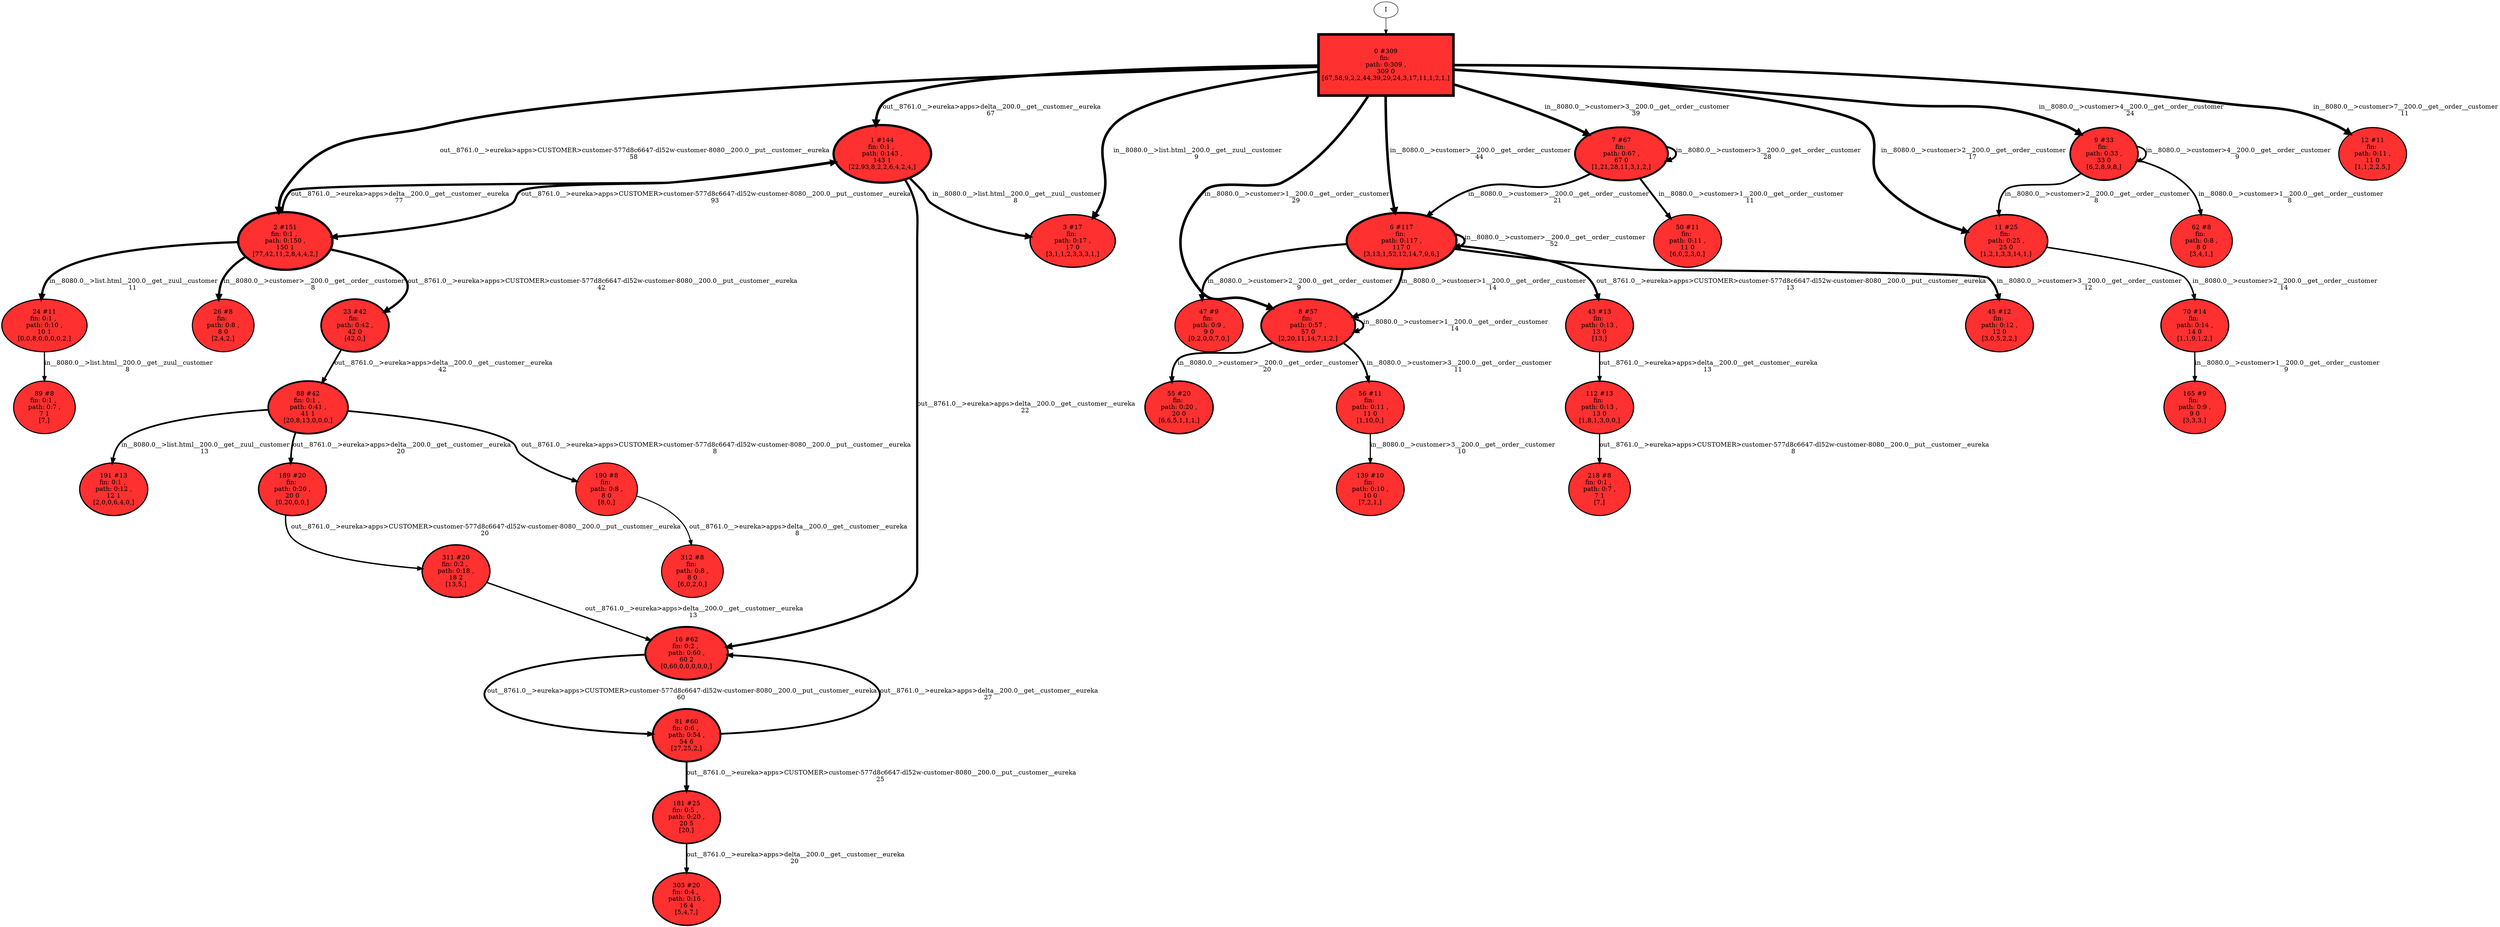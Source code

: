 // produced with flexfringe // 
digraph DFA {
	0 [label="root" shape=box];
		I -> 0;
	0 [ label="0 #309
fin: 
 path: 0:309 , 
309 0
[67,58,9,2,2,44,39,29,24,3,17,11,1,2,1,]" , style=filled, fillcolor="firebrick1", width=1.90755, height=1.90755, penwidth=5.73657];
		0 -> 1 [label="out__8761.0__>eureka>apps>delta__200.0__get__customer__eureka
67 " , penwidth=5.73657 ];
		0 -> 2 [label="out__8761.0__>eureka>apps>CUSTOMER>customer-577d8c6647-dl52w-customer-8080__200.0__put__customer__eureka
58 " , penwidth=5.73657 ];
		0 -> 3 [label="in__8080.0__>list.html__200.0__get__zuul__customer
9 " , penwidth=5.73657 ];
		0 -> 6 [label="in__8080.0__>customer>__200.0__get__order__customer
44 " , penwidth=5.73657 ];
		0 -> 7 [label="in__8080.0__>customer>3__200.0__get__order__customer
39 " , penwidth=5.73657 ];
		0 -> 8 [label="in__8080.0__>customer>1__200.0__get__order__customer
29 " , penwidth=5.73657 ];
		0 -> 9 [label="in__8080.0__>customer>4__200.0__get__order__customer
24 " , penwidth=5.73657 ];
		0 -> 11 [label="in__8080.0__>customer>2__200.0__get__order__customer
17 " , penwidth=5.73657 ];
		0 -> 12 [label="in__8080.0__>customer>7__200.0__get__order__customer
11 " , penwidth=5.73657 ];
	1 [ label="1 #144
fin: 0:1 , 
 path: 0:143 , 
143 1
[22,93,8,2,2,6,4,2,4,]" , style=filled, fillcolor="firebrick1", width=1.78787, height=1.78787, penwidth=4.97673];
		1 -> 16 [label="out__8761.0__>eureka>apps>delta__200.0__get__customer__eureka
22 " , penwidth=4.97673 ];
		1 -> 2 [label="out__8761.0__>eureka>apps>CUSTOMER>customer-577d8c6647-dl52w-customer-8080__200.0__put__customer__eureka
93 " , penwidth=4.97673 ];
		1 -> 3 [label="in__8080.0__>list.html__200.0__get__zuul__customer
8 " , penwidth=4.97673 ];
	2 [ label="2 #151
fin: 0:1 , 
 path: 0:150 , 
150 1
[77,42,11,2,8,4,4,2,]" , style=filled, fillcolor="firebrick1", width=1.79573, height=1.79573, penwidth=5.02388];
		2 -> 1 [label="out__8761.0__>eureka>apps>delta__200.0__get__customer__eureka
77 " , penwidth=5.02388 ];
		2 -> 23 [label="out__8761.0__>eureka>apps>CUSTOMER>customer-577d8c6647-dl52w-customer-8080__200.0__put__customer__eureka
42 " , penwidth=5.02388 ];
		2 -> 24 [label="in__8080.0__>list.html__200.0__get__zuul__customer
11 " , penwidth=5.02388 ];
		2 -> 26 [label="in__8080.0__>customer>__200.0__get__order__customer
8 " , penwidth=5.02388 ];
	3 [ label="3 #17
fin: 
 path: 0:17 , 
17 0
[3,1,1,2,3,3,3,1,]" , style=filled, fillcolor="firebrick1", width=1.3585, height=1.3585, penwidth=2.89037];
	6 [ label="6 #117
fin: 
 path: 0:117 , 
117 0
[3,13,1,52,12,14,7,9,6,]" , style=filled, fillcolor="firebrick1", width=1.75279, height=1.75279, penwidth=4.77068];
		6 -> 43 [label="out__8761.0__>eureka>apps>CUSTOMER>customer-577d8c6647-dl52w-customer-8080__200.0__put__customer__eureka
13 " , penwidth=4.77068 ];
		6 -> 6 [label="in__8080.0__>customer>__200.0__get__order__customer
52 " , penwidth=4.77068 ];
		6 -> 45 [label="in__8080.0__>customer>3__200.0__get__order__customer
12 " , penwidth=4.77068 ];
		6 -> 8 [label="in__8080.0__>customer>1__200.0__get__order__customer
14 " , penwidth=4.77068 ];
		6 -> 47 [label="in__8080.0__>customer>2__200.0__get__order__customer
9 " , penwidth=4.77068 ];
	7 [ label="7 #67
fin: 
 path: 0:67 , 
67 0
[1,21,28,11,3,1,2,]" , style=filled, fillcolor="firebrick1", width=1.6524, height=1.6524, penwidth=4.21951];
		7 -> 6 [label="in__8080.0__>customer>__200.0__get__order__customer
21 " , penwidth=4.21951 ];
		7 -> 7 [label="in__8080.0__>customer>3__200.0__get__order__customer
28 " , penwidth=4.21951 ];
		7 -> 50 [label="in__8080.0__>customer>1__200.0__get__order__customer
11 " , penwidth=4.21951 ];
	8 [ label="8 #57
fin: 
 path: 0:57 , 
57 0
[2,20,11,14,7,1,2,]" , style=filled, fillcolor="firebrick1", width=1.62145, height=1.62145, penwidth=4.06044];
		8 -> 55 [label="in__8080.0__>customer>__200.0__get__order__customer
20 " , penwidth=4.06044 ];
		8 -> 56 [label="in__8080.0__>customer>3__200.0__get__order__customer
11 " , penwidth=4.06044 ];
		8 -> 8 [label="in__8080.0__>customer>1__200.0__get__order__customer
14 " , penwidth=4.06044 ];
	9 [ label="9 #33
fin: 
 path: 0:33 , 
33 0
[6,2,8,9,8,]" , style=filled, fillcolor="firebrick1", width=1.50992, height=1.50992, penwidth=3.52636];
		9 -> 62 [label="in__8080.0__>customer>1__200.0__get__order__customer
8 " , penwidth=3.52636 ];
		9 -> 9 [label="in__8080.0__>customer>4__200.0__get__order__customer
9 " , penwidth=3.52636 ];
		9 -> 11 [label="in__8080.0__>customer>2__200.0__get__order__customer
8 " , penwidth=3.52636 ];
	11 [ label="11 #25
fin: 
 path: 0:25 , 
25 0
[1,2,1,3,3,14,1,]" , style=filled, fillcolor="firebrick1", width=1.44882, height=1.44882, penwidth=3.2581];
		11 -> 70 [label="in__8080.0__>customer>2__200.0__get__order__customer
14 " , penwidth=3.2581 ];
	12 [ label="12 #11
fin: 
 path: 0:11 , 
11 0
[1,1,2,2,5,]" , style=filled, fillcolor="firebrick1", width=1.24844, height=1.24844, penwidth=2.48491];
	16 [ label="16 #62
fin: 0:2 , 
 path: 0:60 , 
60 2
[0,60,0,0,0,0,0,]" , style=filled, fillcolor="firebrick1", width=1.63766, height=1.63766, penwidth=4.14313];
		16 -> 81 [label="out__8761.0__>eureka>apps>CUSTOMER>customer-577d8c6647-dl52w-customer-8080__200.0__put__customer__eureka
60 " , penwidth=4.14313 ];
	23 [ label="23 #42
fin: 
 path: 0:42 , 
42 0
[42,0,]" , style=filled, fillcolor="firebrick1", width=1.5605, height=1.5605, penwidth=3.7612];
		23 -> 88 [label="out__8761.0__>eureka>apps>delta__200.0__get__customer__eureka
42 " , penwidth=3.7612 ];
	24 [ label="24 #11
fin: 0:1 , 
 path: 0:10 , 
10 1
[0,0,8,0,0,0,0,2,]" , style=filled, fillcolor="firebrick1", width=1.24844, height=1.24844, penwidth=2.48491];
		24 -> 89 [label="in__8080.0__>list.html__200.0__get__zuul__customer
8 " , penwidth=2.48491 ];
	26 [ label="26 #8
fin: 
 path: 0:8 , 
8 0
[2,4,2,]" , style=filled, fillcolor="firebrick1", width=1.16228, height=1.16228, penwidth=2.19722];
	43 [ label="43 #13
fin: 
 path: 0:13 , 
13 0
[13,]" , style=filled, fillcolor="firebrick1", width=1.29172, height=1.29172, penwidth=2.63906];
		43 -> 112 [label="out__8761.0__>eureka>apps>delta__200.0__get__customer__eureka
13 " , penwidth=2.63906 ];
	45 [ label="45 #12
fin: 
 path: 0:12 , 
12 0
[3,0,5,2,2,]" , style=filled, fillcolor="firebrick1", width=1.27115, height=1.27115, penwidth=2.56495];
	47 [ label="47 #9
fin: 
 path: 0:9 , 
9 0
[0,2,0,0,7,0,]" , style=filled, fillcolor="firebrick1", width=1.19471, height=1.19471, penwidth=2.30259];
	50 [ label="50 #11
fin: 
 path: 0:11 , 
11 0
[6,0,2,3,0,]" , style=filled, fillcolor="firebrick1", width=1.24844, height=1.24844, penwidth=2.48491];
	55 [ label="55 #20
fin: 
 path: 0:20 , 
20 0
[6,6,5,1,1,1,]" , style=filled, fillcolor="firebrick1", width=1.39736, height=1.39736, penwidth=3.04452];
	56 [ label="56 #11
fin: 
 path: 0:11 , 
11 0
[1,10,0,]" , style=filled, fillcolor="firebrick1", width=1.24844, height=1.24844, penwidth=2.48491];
		56 -> 139 [label="in__8080.0__>customer>3__200.0__get__order__customer
10 " , penwidth=2.48491 ];
	62 [ label="62 #8
fin: 
 path: 0:8 , 
8 0
[3,4,1,]" , style=filled, fillcolor="firebrick1", width=1.16228, height=1.16228, penwidth=2.19722];
	70 [ label="70 #14
fin: 
 path: 0:14 , 
14 0
[1,1,9,1,2,]" , style=filled, fillcolor="firebrick1", width=1.31051, height=1.31051, penwidth=2.70805];
		70 -> 165 [label="in__8080.0__>customer>1__200.0__get__order__customer
9 " , penwidth=2.70805 ];
	81 [ label="81 #60
fin: 0:6 , 
 path: 0:54 , 
54 6
[27,25,2,]" , style=filled, fillcolor="firebrick1", width=1.63137, height=1.63137, penwidth=4.11087];
		81 -> 16 [label="out__8761.0__>eureka>apps>delta__200.0__get__customer__eureka
27 " , penwidth=4.11087 ];
		81 -> 181 [label="out__8761.0__>eureka>apps>CUSTOMER>customer-577d8c6647-dl52w-customer-8080__200.0__put__customer__eureka
25 " , penwidth=4.11087 ];
	88 [ label="88 #42
fin: 0:1 , 
 path: 0:41 , 
41 1
[20,8,13,0,0,0,]" , style=filled, fillcolor="firebrick1", width=1.5605, height=1.5605, penwidth=3.7612];
		88 -> 189 [label="out__8761.0__>eureka>apps>delta__200.0__get__customer__eureka
20 " , penwidth=3.7612 ];
		88 -> 190 [label="out__8761.0__>eureka>apps>CUSTOMER>customer-577d8c6647-dl52w-customer-8080__200.0__put__customer__eureka
8 " , penwidth=3.7612 ];
		88 -> 191 [label="in__8080.0__>list.html__200.0__get__zuul__customer
13 " , penwidth=3.7612 ];
	89 [ label="89 #8
fin: 0:1 , 
 path: 0:7 , 
7 1
[7,]" , style=filled, fillcolor="firebrick1", width=1.16228, height=1.16228, penwidth=2.19722];
	112 [ label="112 #13
fin: 
 path: 0:13 , 
13 0
[1,8,1,3,0,0,]" , style=filled, fillcolor="firebrick1", width=1.29172, height=1.29172, penwidth=2.63906];
		112 -> 218 [label="out__8761.0__>eureka>apps>CUSTOMER>customer-577d8c6647-dl52w-customer-8080__200.0__put__customer__eureka
8 " , penwidth=2.63906 ];
	139 [ label="139 #10
fin: 
 path: 0:10 , 
10 0
[7,2,1,]" , style=filled, fillcolor="firebrick1", width=1.22316, height=1.22316, penwidth=2.3979];
	165 [ label="165 #9
fin: 
 path: 0:9 , 
9 0
[3,3,3,]" , style=filled, fillcolor="firebrick1", width=1.19471, height=1.19471, penwidth=2.30259];
	181 [ label="181 #25
fin: 0:5 , 
 path: 0:20 , 
20 5
[20,]" , style=filled, fillcolor="firebrick1", width=1.44882, height=1.44882, penwidth=3.2581];
		181 -> 303 [label="out__8761.0__>eureka>apps>delta__200.0__get__customer__eureka
20 " , penwidth=3.2581 ];
	189 [ label="189 #20
fin: 
 path: 0:20 , 
20 0
[0,20,0,0,]" , style=filled, fillcolor="firebrick1", width=1.39736, height=1.39736, penwidth=3.04452];
		189 -> 311 [label="out__8761.0__>eureka>apps>CUSTOMER>customer-577d8c6647-dl52w-customer-8080__200.0__put__customer__eureka
20 " , penwidth=3.04452 ];
	190 [ label="190 #8
fin: 
 path: 0:8 , 
8 0
[8,0,]" , style=filled, fillcolor="firebrick1", width=1.16228, height=1.16228, penwidth=2.19722];
		190 -> 312 [label="out__8761.0__>eureka>apps>delta__200.0__get__customer__eureka
8 " , penwidth=2.19722 ];
	191 [ label="191 #13
fin: 0:1 , 
 path: 0:12 , 
12 1
[2,0,0,6,4,0,]" , style=filled, fillcolor="firebrick1", width=1.29172, height=1.29172, penwidth=2.63906];
	218 [ label="218 #8
fin: 0:1 , 
 path: 0:7 , 
7 1
[7,]" , style=filled, fillcolor="firebrick1", width=1.16228, height=1.16228, penwidth=2.19722];
	303 [ label="303 #20
fin: 0:4 , 
 path: 0:16 , 
16 4
[5,4,7,]" , style=filled, fillcolor="firebrick1", width=1.39736, height=1.39736, penwidth=3.04452];
	311 [ label="311 #20
fin: 0:2 , 
 path: 0:18 , 
18 2
[13,5,]" , style=filled, fillcolor="firebrick1", width=1.39736, height=1.39736, penwidth=3.04452];
		311 -> 16 [label="out__8761.0__>eureka>apps>delta__200.0__get__customer__eureka
13 " , penwidth=3.04452 ];
	312 [ label="312 #8
fin: 
 path: 0:8 , 
8 0
[6,0,2,0,]" , style=filled, fillcolor="firebrick1", width=1.16228, height=1.16228, penwidth=2.19722];
}
